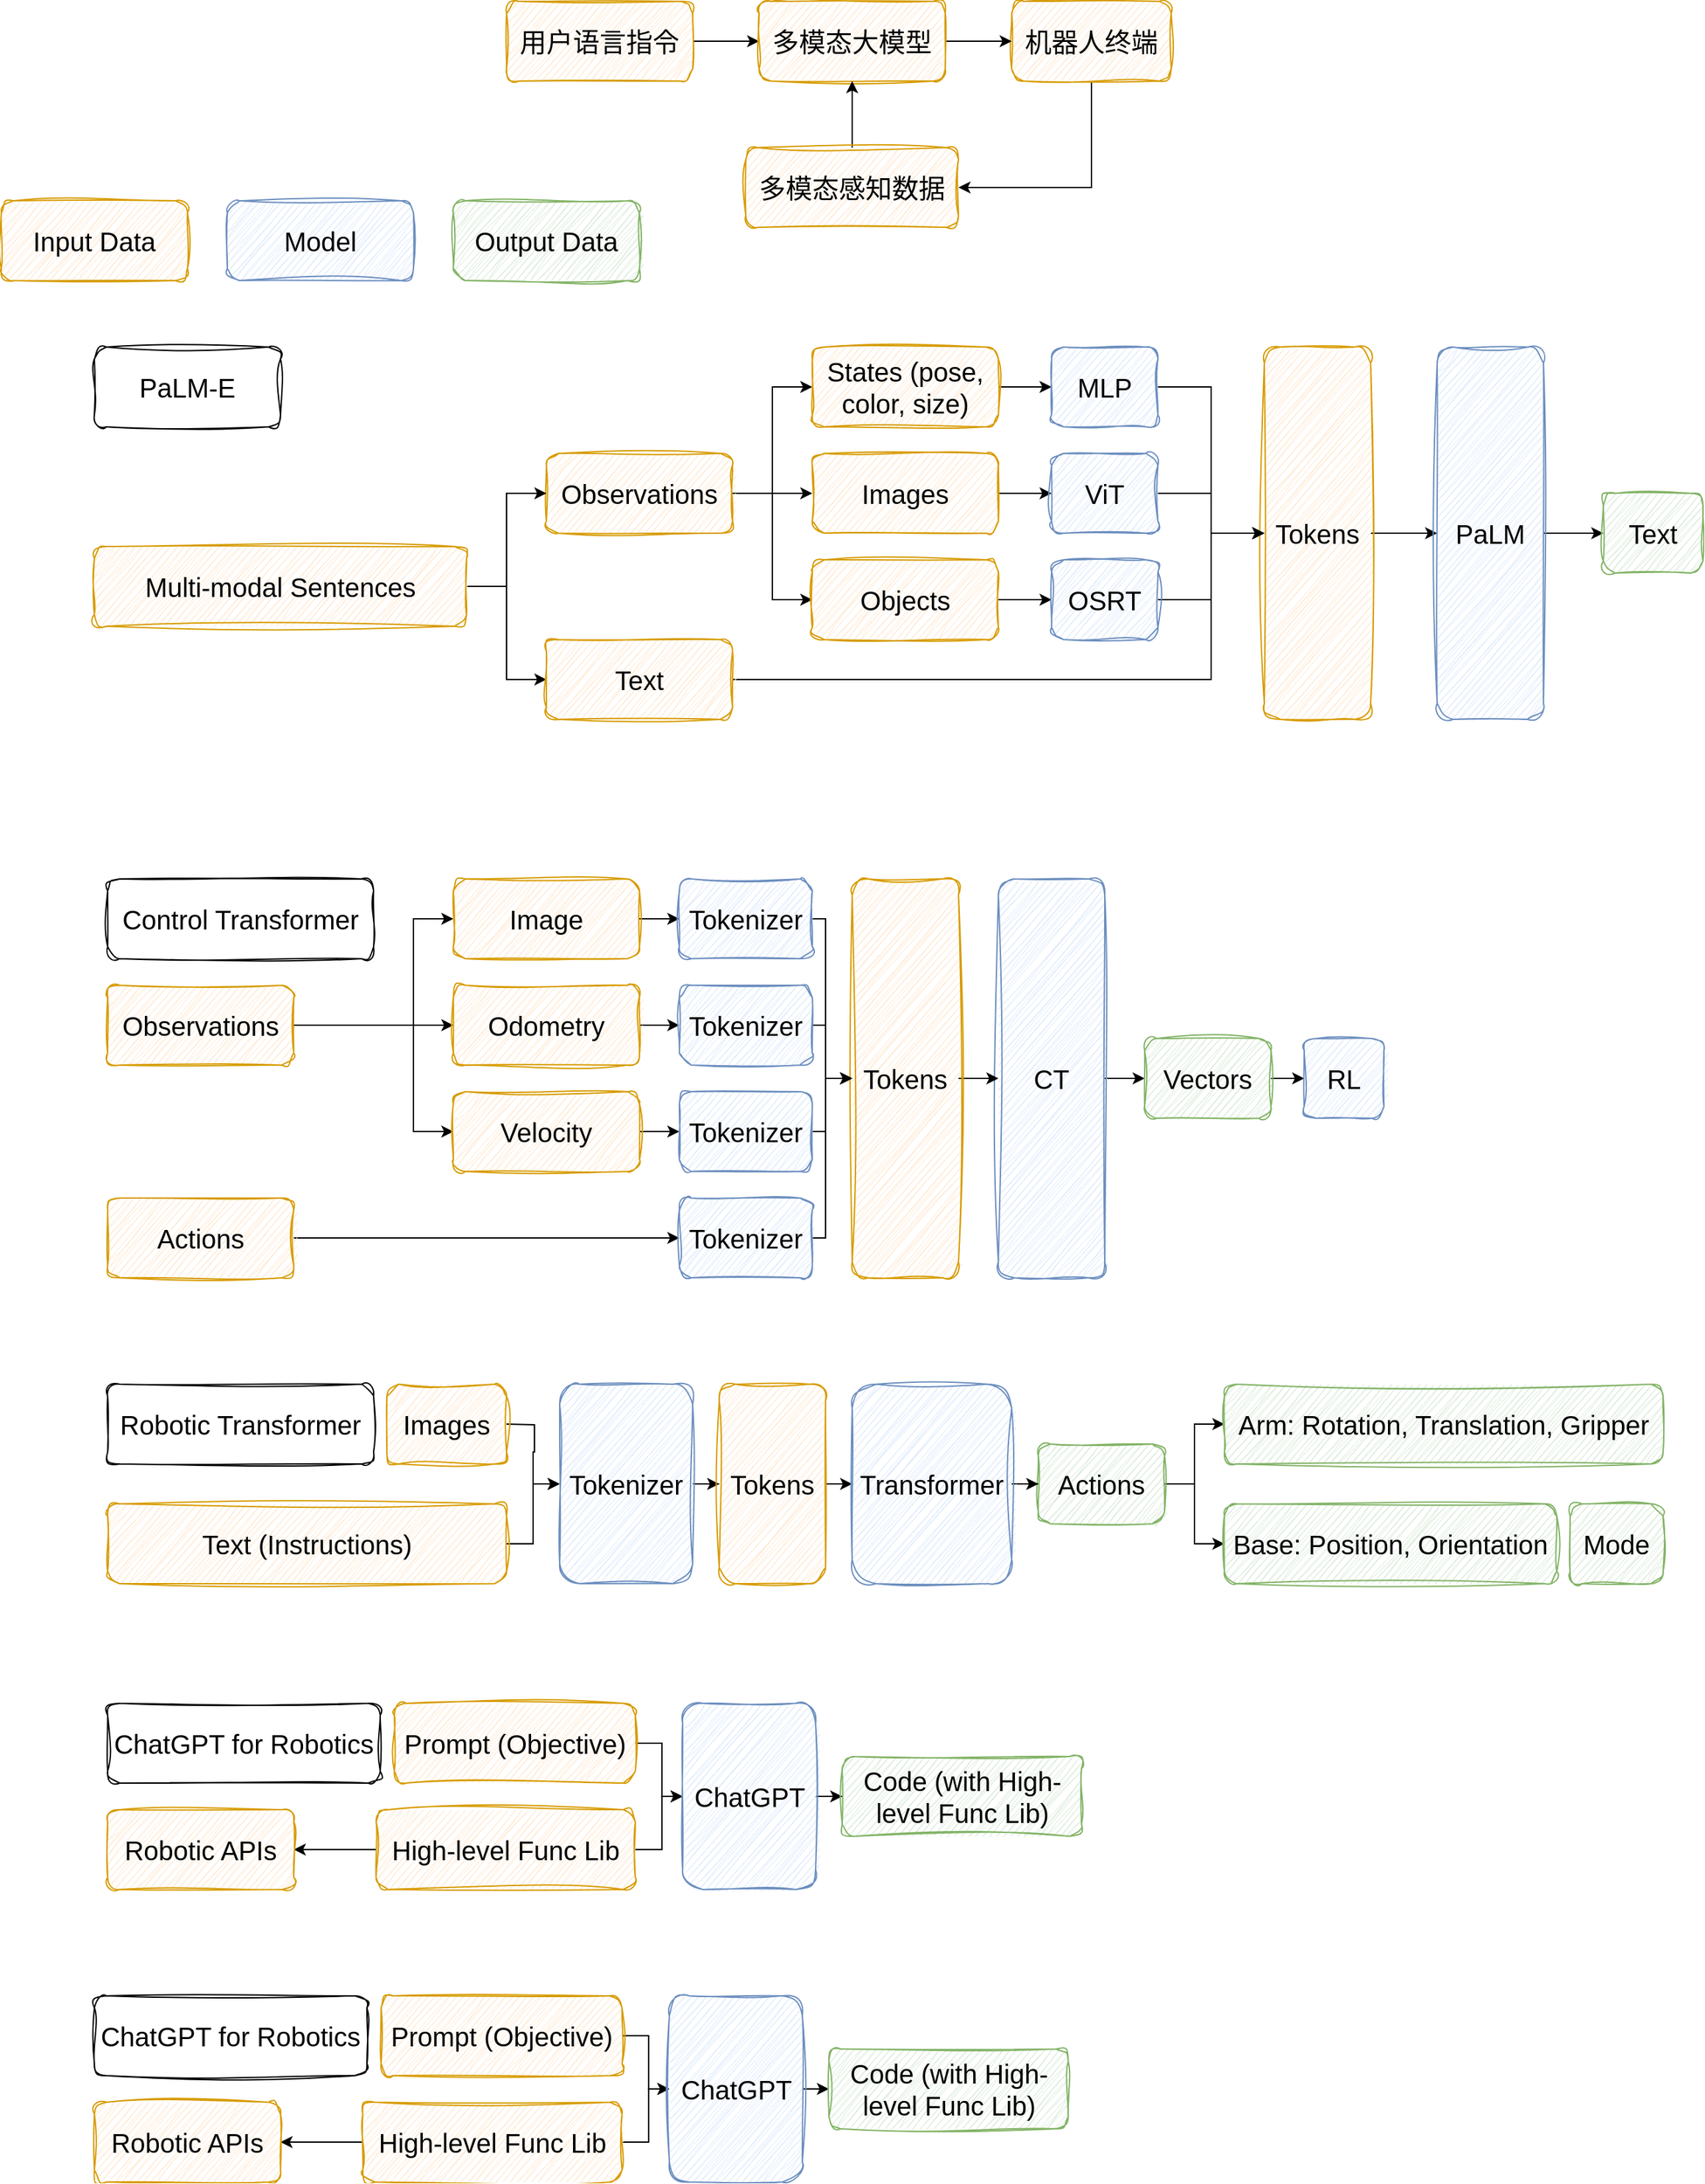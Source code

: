 <mxfile version="21.0.6" type="github">
  <diagram name="Page-1" id="68JO6MREXEzeNU68vQrC">
    <mxGraphModel dx="2412" dy="861" grid="1" gridSize="10" guides="1" tooltips="1" connect="1" arrows="1" fold="1" page="1" pageScale="1" pageWidth="850" pageHeight="1100" math="0" shadow="0">
      <root>
        <mxCell id="0" />
        <mxCell id="1" parent="0" />
        <mxCell id="IC8Se40u6HLO76EEBxMK-10" style="edgeStyle=orthogonalEdgeStyle;rounded=0;orthogonalLoop=1;jettySize=auto;html=1;entryX=1;entryY=0.5;entryDx=0;entryDy=0;" edge="1" parent="1" source="IC8Se40u6HLO76EEBxMK-3" target="IC8Se40u6HLO76EEBxMK-6">
          <mxGeometry relative="1" as="geometry">
            <Array as="points">
              <mxPoint x="620" y="440" />
            </Array>
          </mxGeometry>
        </mxCell>
        <mxCell id="IC8Se40u6HLO76EEBxMK-3" value="&lt;font style=&quot;font-size: 20px;&quot;&gt;机器人终端&lt;/font&gt;" style="rounded=1;whiteSpace=wrap;html=1;fillColor=#ffe6cc;strokeColor=#d79b00;sketch=1;curveFitting=1;jiggle=2;" vertex="1" parent="1">
          <mxGeometry x="560" y="300" width="120" height="60" as="geometry" />
        </mxCell>
        <mxCell id="IC8Se40u6HLO76EEBxMK-9" value="" style="edgeStyle=orthogonalEdgeStyle;rounded=0;orthogonalLoop=1;jettySize=auto;html=1;" edge="1" parent="1" source="IC8Se40u6HLO76EEBxMK-4" target="IC8Se40u6HLO76EEBxMK-5">
          <mxGeometry relative="1" as="geometry" />
        </mxCell>
        <mxCell id="IC8Se40u6HLO76EEBxMK-4" value="&lt;font style=&quot;font-size: 20px;&quot;&gt;用户语言指令&lt;/font&gt;" style="rounded=1;whiteSpace=wrap;html=1;fillColor=#ffe6cc;strokeColor=#d79b00;sketch=1;curveFitting=1;jiggle=2;" vertex="1" parent="1">
          <mxGeometry x="180" y="300" width="140" height="60" as="geometry" />
        </mxCell>
        <mxCell id="IC8Se40u6HLO76EEBxMK-8" value="" style="edgeStyle=orthogonalEdgeStyle;rounded=0;orthogonalLoop=1;jettySize=auto;html=1;" edge="1" parent="1" source="IC8Se40u6HLO76EEBxMK-5" target="IC8Se40u6HLO76EEBxMK-3">
          <mxGeometry relative="1" as="geometry" />
        </mxCell>
        <mxCell id="IC8Se40u6HLO76EEBxMK-5" value="&lt;font style=&quot;font-size: 20px;&quot;&gt;多模态大模型&lt;/font&gt;" style="rounded=1;whiteSpace=wrap;html=1;fillColor=#ffe6cc;strokeColor=#d79b00;sketch=1;curveFitting=1;jiggle=2;" vertex="1" parent="1">
          <mxGeometry x="370" y="300" width="140" height="60" as="geometry" />
        </mxCell>
        <mxCell id="IC8Se40u6HLO76EEBxMK-7" value="" style="edgeStyle=orthogonalEdgeStyle;rounded=0;orthogonalLoop=1;jettySize=auto;html=1;" edge="1" parent="1" source="IC8Se40u6HLO76EEBxMK-6" target="IC8Se40u6HLO76EEBxMK-5">
          <mxGeometry relative="1" as="geometry" />
        </mxCell>
        <mxCell id="IC8Se40u6HLO76EEBxMK-6" value="&lt;font style=&quot;font-size: 20px;&quot;&gt;多模态感知数据&lt;/font&gt;" style="rounded=1;whiteSpace=wrap;html=1;fillColor=#ffe6cc;strokeColor=#d79b00;glass=0;shadow=0;sketch=1;curveFitting=1;jiggle=2;" vertex="1" parent="1">
          <mxGeometry x="360" y="410" width="160" height="60" as="geometry" />
        </mxCell>
        <mxCell id="IC8Se40u6HLO76EEBxMK-21" value="" style="edgeStyle=orthogonalEdgeStyle;rounded=0;orthogonalLoop=1;jettySize=auto;html=1;" edge="1" parent="1" source="IC8Se40u6HLO76EEBxMK-14" target="IC8Se40u6HLO76EEBxMK-19">
          <mxGeometry relative="1" as="geometry" />
        </mxCell>
        <mxCell id="IC8Se40u6HLO76EEBxMK-22" style="edgeStyle=orthogonalEdgeStyle;rounded=0;orthogonalLoop=1;jettySize=auto;html=1;entryX=0;entryY=0.5;entryDx=0;entryDy=0;" edge="1" parent="1" source="IC8Se40u6HLO76EEBxMK-14" target="IC8Se40u6HLO76EEBxMK-20">
          <mxGeometry relative="1" as="geometry" />
        </mxCell>
        <mxCell id="IC8Se40u6HLO76EEBxMK-23" style="edgeStyle=orthogonalEdgeStyle;rounded=0;orthogonalLoop=1;jettySize=auto;html=1;entryX=0;entryY=0.5;entryDx=0;entryDy=0;" edge="1" parent="1" source="IC8Se40u6HLO76EEBxMK-14" target="IC8Se40u6HLO76EEBxMK-16">
          <mxGeometry relative="1" as="geometry" />
        </mxCell>
        <mxCell id="IC8Se40u6HLO76EEBxMK-14" value="&lt;font style=&quot;font-size: 20px;&quot;&gt;Observations&lt;/font&gt;" style="rounded=1;whiteSpace=wrap;html=1;fillColor=#ffe6cc;strokeColor=#d79b00;sketch=1;curveFitting=1;jiggle=2;" vertex="1" parent="1">
          <mxGeometry x="210" y="640" width="140" height="60" as="geometry" />
        </mxCell>
        <mxCell id="IC8Se40u6HLO76EEBxMK-29" value="" style="edgeStyle=orthogonalEdgeStyle;rounded=0;orthogonalLoop=1;jettySize=auto;html=1;" edge="1" parent="1" source="IC8Se40u6HLO76EEBxMK-16" target="IC8Se40u6HLO76EEBxMK-28">
          <mxGeometry relative="1" as="geometry" />
        </mxCell>
        <mxCell id="IC8Se40u6HLO76EEBxMK-16" value="&lt;font style=&quot;font-size: 20px;&quot;&gt;Objects&lt;/font&gt;" style="rounded=1;whiteSpace=wrap;html=1;fillColor=#ffe6cc;strokeColor=#d79b00;sketch=1;curveFitting=1;jiggle=2;" vertex="1" parent="1">
          <mxGeometry x="410" y="720" width="140" height="60" as="geometry" />
        </mxCell>
        <mxCell id="IC8Se40u6HLO76EEBxMK-30" value="" style="edgeStyle=orthogonalEdgeStyle;rounded=0;orthogonalLoop=1;jettySize=auto;html=1;" edge="1" parent="1" source="IC8Se40u6HLO76EEBxMK-19" target="IC8Se40u6HLO76EEBxMK-27">
          <mxGeometry relative="1" as="geometry" />
        </mxCell>
        <mxCell id="IC8Se40u6HLO76EEBxMK-19" value="&lt;font style=&quot;font-size: 20px;&quot;&gt;Images&lt;/font&gt;" style="rounded=1;whiteSpace=wrap;html=1;fillColor=#ffe6cc;strokeColor=#d79b00;sketch=1;curveFitting=1;jiggle=2;" vertex="1" parent="1">
          <mxGeometry x="410" y="640" width="140" height="60" as="geometry" />
        </mxCell>
        <mxCell id="IC8Se40u6HLO76EEBxMK-31" value="" style="edgeStyle=orthogonalEdgeStyle;rounded=0;orthogonalLoop=1;jettySize=auto;html=1;" edge="1" parent="1" source="IC8Se40u6HLO76EEBxMK-20" target="IC8Se40u6HLO76EEBxMK-26">
          <mxGeometry relative="1" as="geometry" />
        </mxCell>
        <mxCell id="IC8Se40u6HLO76EEBxMK-20" value="&lt;font style=&quot;font-size: 20px;&quot;&gt;States (pose, color, size)&lt;/font&gt;" style="rounded=1;whiteSpace=wrap;html=1;fillColor=#ffe6cc;strokeColor=#d79b00;sketch=1;curveFitting=1;jiggle=2;" vertex="1" parent="1">
          <mxGeometry x="410" y="560" width="140" height="60" as="geometry" />
        </mxCell>
        <mxCell id="IC8Se40u6HLO76EEBxMK-36" value="" style="edgeStyle=orthogonalEdgeStyle;rounded=0;orthogonalLoop=1;jettySize=auto;html=1;" edge="1" parent="1" source="IC8Se40u6HLO76EEBxMK-24" target="IC8Se40u6HLO76EEBxMK-35">
          <mxGeometry relative="1" as="geometry" />
        </mxCell>
        <mxCell id="IC8Se40u6HLO76EEBxMK-24" value="&lt;font style=&quot;font-size: 20px;&quot;&gt;Tokens&lt;/font&gt;" style="rounded=1;whiteSpace=wrap;html=1;fillColor=#ffe6cc;strokeColor=#d79b00;sketch=1;curveFitting=1;jiggle=2;" vertex="1" parent="1">
          <mxGeometry x="750" y="560" width="80" height="280" as="geometry" />
        </mxCell>
        <mxCell id="IC8Se40u6HLO76EEBxMK-32" value="" style="edgeStyle=orthogonalEdgeStyle;rounded=0;orthogonalLoop=1;jettySize=auto;html=1;" edge="1" parent="1" source="IC8Se40u6HLO76EEBxMK-26" target="IC8Se40u6HLO76EEBxMK-24">
          <mxGeometry relative="1" as="geometry" />
        </mxCell>
        <mxCell id="IC8Se40u6HLO76EEBxMK-26" value="&lt;font style=&quot;font-size: 20px;&quot;&gt;MLP&lt;/font&gt;" style="rounded=1;whiteSpace=wrap;html=1;fillColor=#dae8fc;strokeColor=#6c8ebf;sketch=1;curveFitting=1;jiggle=2;" vertex="1" parent="1">
          <mxGeometry x="590" y="560" width="80" height="60" as="geometry" />
        </mxCell>
        <mxCell id="IC8Se40u6HLO76EEBxMK-33" value="" style="edgeStyle=orthogonalEdgeStyle;rounded=0;orthogonalLoop=1;jettySize=auto;html=1;" edge="1" parent="1" source="IC8Se40u6HLO76EEBxMK-27" target="IC8Se40u6HLO76EEBxMK-24">
          <mxGeometry relative="1" as="geometry" />
        </mxCell>
        <mxCell id="IC8Se40u6HLO76EEBxMK-27" value="&lt;span style=&quot;font-size: 20px;&quot;&gt;ViT&lt;/span&gt;" style="rounded=1;whiteSpace=wrap;html=1;fillColor=#dae8fc;strokeColor=#6c8ebf;sketch=1;curveFitting=1;jiggle=2;" vertex="1" parent="1">
          <mxGeometry x="590" y="640" width="80" height="60" as="geometry" />
        </mxCell>
        <mxCell id="IC8Se40u6HLO76EEBxMK-34" value="" style="edgeStyle=orthogonalEdgeStyle;rounded=0;orthogonalLoop=1;jettySize=auto;html=1;" edge="1" parent="1" source="IC8Se40u6HLO76EEBxMK-28" target="IC8Se40u6HLO76EEBxMK-24">
          <mxGeometry relative="1" as="geometry" />
        </mxCell>
        <mxCell id="IC8Se40u6HLO76EEBxMK-28" value="&lt;span style=&quot;font-size: 20px;&quot;&gt;OSRT&lt;/span&gt;" style="rounded=1;whiteSpace=wrap;html=1;fillColor=#dae8fc;strokeColor=#6c8ebf;sketch=1;curveFitting=1;jiggle=2;" vertex="1" parent="1">
          <mxGeometry x="590" y="720" width="80" height="60" as="geometry" />
        </mxCell>
        <mxCell id="IC8Se40u6HLO76EEBxMK-38" value="" style="edgeStyle=orthogonalEdgeStyle;rounded=0;orthogonalLoop=1;jettySize=auto;html=1;" edge="1" parent="1" source="IC8Se40u6HLO76EEBxMK-35" target="IC8Se40u6HLO76EEBxMK-37">
          <mxGeometry relative="1" as="geometry" />
        </mxCell>
        <mxCell id="IC8Se40u6HLO76EEBxMK-35" value="&lt;font style=&quot;font-size: 20px;&quot;&gt;PaLM&lt;/font&gt;" style="rounded=1;whiteSpace=wrap;html=1;fillColor=#dae8fc;strokeColor=#6c8ebf;sketch=1;curveFitting=1;jiggle=2;" vertex="1" parent="1">
          <mxGeometry x="880" y="560" width="80" height="280" as="geometry" />
        </mxCell>
        <mxCell id="IC8Se40u6HLO76EEBxMK-37" value="&lt;font style=&quot;font-size: 20px;&quot;&gt;Text&lt;/font&gt;" style="rounded=1;whiteSpace=wrap;html=1;fillColor=#d5e8d4;strokeColor=#82b366;sketch=1;curveFitting=1;jiggle=2;" vertex="1" parent="1">
          <mxGeometry x="1005" y="670" width="75" height="60" as="geometry" />
        </mxCell>
        <mxCell id="IC8Se40u6HLO76EEBxMK-40" value="" style="edgeStyle=orthogonalEdgeStyle;rounded=0;orthogonalLoop=1;jettySize=auto;html=1;" edge="1" parent="1" source="IC8Se40u6HLO76EEBxMK-39" target="IC8Se40u6HLO76EEBxMK-14">
          <mxGeometry relative="1" as="geometry">
            <Array as="points">
              <mxPoint x="180" y="740" />
              <mxPoint x="180" y="670" />
            </Array>
          </mxGeometry>
        </mxCell>
        <mxCell id="IC8Se40u6HLO76EEBxMK-43" style="edgeStyle=orthogonalEdgeStyle;rounded=0;orthogonalLoop=1;jettySize=auto;html=1;entryX=0;entryY=0.5;entryDx=0;entryDy=0;" edge="1" parent="1" source="IC8Se40u6HLO76EEBxMK-39" target="IC8Se40u6HLO76EEBxMK-41">
          <mxGeometry relative="1" as="geometry">
            <Array as="points">
              <mxPoint x="180" y="740" />
              <mxPoint x="180" y="810" />
            </Array>
          </mxGeometry>
        </mxCell>
        <mxCell id="IC8Se40u6HLO76EEBxMK-39" value="&lt;font style=&quot;font-size: 20px;&quot;&gt;Multi-modal Sentences&lt;/font&gt;" style="rounded=1;whiteSpace=wrap;html=1;fillColor=#ffe6cc;strokeColor=#d79b00;sketch=1;curveFitting=1;jiggle=2;" vertex="1" parent="1">
          <mxGeometry x="-130" y="710" width="280" height="60" as="geometry" />
        </mxCell>
        <mxCell id="IC8Se40u6HLO76EEBxMK-45" style="edgeStyle=orthogonalEdgeStyle;rounded=0;orthogonalLoop=1;jettySize=auto;html=1;entryX=0;entryY=0.5;entryDx=0;entryDy=0;" edge="1" parent="1" source="IC8Se40u6HLO76EEBxMK-41" target="IC8Se40u6HLO76EEBxMK-24">
          <mxGeometry relative="1" as="geometry">
            <Array as="points">
              <mxPoint x="710" y="810" />
              <mxPoint x="710" y="700" />
            </Array>
          </mxGeometry>
        </mxCell>
        <mxCell id="IC8Se40u6HLO76EEBxMK-41" value="&lt;font style=&quot;font-size: 20px;&quot;&gt;Text&lt;/font&gt;" style="rounded=1;whiteSpace=wrap;html=1;fillColor=#ffe6cc;strokeColor=#d79b00;sketch=1;curveFitting=1;jiggle=2;" vertex="1" parent="1">
          <mxGeometry x="210" y="780" width="140" height="60" as="geometry" />
        </mxCell>
        <mxCell id="IC8Se40u6HLO76EEBxMK-48" value="&lt;font style=&quot;font-size: 20px;&quot;&gt;Input Data&lt;/font&gt;" style="rounded=1;whiteSpace=wrap;html=1;fillColor=#ffe6cc;strokeColor=#d79b00;sketch=1;curveFitting=1;jiggle=2;" vertex="1" parent="1">
          <mxGeometry x="-200" y="450" width="140" height="60" as="geometry" />
        </mxCell>
        <mxCell id="IC8Se40u6HLO76EEBxMK-49" value="&lt;font style=&quot;font-size: 20px;&quot;&gt;Model&lt;/font&gt;" style="rounded=1;whiteSpace=wrap;html=1;fillColor=#dae8fc;strokeColor=#6c8ebf;sketch=1;curveFitting=1;jiggle=2;" vertex="1" parent="1">
          <mxGeometry x="-30" y="450" width="140" height="60" as="geometry" />
        </mxCell>
        <mxCell id="IC8Se40u6HLO76EEBxMK-50" value="&lt;font style=&quot;font-size: 20px;&quot;&gt;Output Data&lt;/font&gt;" style="rounded=1;whiteSpace=wrap;html=1;fillColor=#d5e8d4;strokeColor=#82b366;sketch=1;curveFitting=1;jiggle=2;" vertex="1" parent="1">
          <mxGeometry x="140" y="450" width="140" height="60" as="geometry" />
        </mxCell>
        <mxCell id="IC8Se40u6HLO76EEBxMK-51" value="&lt;font style=&quot;font-size: 20px;&quot;&gt;PaLM-E&lt;/font&gt;" style="rounded=1;whiteSpace=wrap;html=1;sketch=1;curveFitting=1;jiggle=2;" vertex="1" parent="1">
          <mxGeometry x="-130" y="560" width="140" height="60" as="geometry" />
        </mxCell>
        <mxCell id="IC8Se40u6HLO76EEBxMK-52" value="" style="edgeStyle=orthogonalEdgeStyle;rounded=0;orthogonalLoop=1;jettySize=auto;html=1;" edge="1" parent="1" source="IC8Se40u6HLO76EEBxMK-55" target="IC8Se40u6HLO76EEBxMK-59">
          <mxGeometry relative="1" as="geometry" />
        </mxCell>
        <mxCell id="IC8Se40u6HLO76EEBxMK-53" style="edgeStyle=orthogonalEdgeStyle;rounded=0;orthogonalLoop=1;jettySize=auto;html=1;entryX=0;entryY=0.5;entryDx=0;entryDy=0;" edge="1" parent="1" source="IC8Se40u6HLO76EEBxMK-55" target="IC8Se40u6HLO76EEBxMK-61">
          <mxGeometry relative="1" as="geometry">
            <Array as="points">
              <mxPoint x="110" y="1070" />
              <mxPoint x="110" y="990" />
            </Array>
          </mxGeometry>
        </mxCell>
        <mxCell id="IC8Se40u6HLO76EEBxMK-54" style="edgeStyle=orthogonalEdgeStyle;rounded=0;orthogonalLoop=1;jettySize=auto;html=1;entryX=0;entryY=0.5;entryDx=0;entryDy=0;" edge="1" parent="1" source="IC8Se40u6HLO76EEBxMK-55">
          <mxGeometry relative="1" as="geometry">
            <mxPoint x="140" y="1150" as="targetPoint" />
            <Array as="points">
              <mxPoint x="110" y="1070" />
              <mxPoint x="110" y="1150" />
            </Array>
          </mxGeometry>
        </mxCell>
        <mxCell id="IC8Se40u6HLO76EEBxMK-55" value="&lt;font style=&quot;font-size: 20px;&quot;&gt;Observations&lt;/font&gt;" style="rounded=1;whiteSpace=wrap;html=1;fillColor=#ffe6cc;strokeColor=#d79b00;sketch=1;curveFitting=1;jiggle=2;" vertex="1" parent="1">
          <mxGeometry x="-120" y="1040" width="140" height="60" as="geometry" />
        </mxCell>
        <mxCell id="IC8Se40u6HLO76EEBxMK-92" value="" style="edgeStyle=orthogonalEdgeStyle;rounded=0;orthogonalLoop=1;jettySize=auto;html=1;" edge="1" parent="1" source="IC8Se40u6HLO76EEBxMK-59" target="IC8Se40u6HLO76EEBxMK-91">
          <mxGeometry relative="1" as="geometry" />
        </mxCell>
        <mxCell id="IC8Se40u6HLO76EEBxMK-59" value="&lt;font style=&quot;font-size: 20px;&quot;&gt;Odometry&lt;/font&gt;" style="rounded=1;whiteSpace=wrap;html=1;fillColor=#ffe6cc;strokeColor=#d79b00;sketch=1;curveFitting=1;jiggle=2;" vertex="1" parent="1">
          <mxGeometry x="140" y="1040" width="140" height="60" as="geometry" />
        </mxCell>
        <mxCell id="IC8Se40u6HLO76EEBxMK-90" value="" style="edgeStyle=orthogonalEdgeStyle;rounded=0;orthogonalLoop=1;jettySize=auto;html=1;" edge="1" parent="1" source="IC8Se40u6HLO76EEBxMK-61" target="IC8Se40u6HLO76EEBxMK-89">
          <mxGeometry relative="1" as="geometry" />
        </mxCell>
        <mxCell id="IC8Se40u6HLO76EEBxMK-61" value="&lt;font style=&quot;font-size: 20px;&quot;&gt;Image&lt;/font&gt;" style="rounded=1;whiteSpace=wrap;html=1;fillColor=#ffe6cc;strokeColor=#d79b00;sketch=1;curveFitting=1;jiggle=2;" vertex="1" parent="1">
          <mxGeometry x="140" y="960" width="140" height="60" as="geometry" />
        </mxCell>
        <mxCell id="IC8Se40u6HLO76EEBxMK-96" style="edgeStyle=orthogonalEdgeStyle;rounded=0;orthogonalLoop=1;jettySize=auto;html=1;entryX=0;entryY=0.5;entryDx=0;entryDy=0;" edge="1" parent="1" source="IC8Se40u6HLO76EEBxMK-77" target="IC8Se40u6HLO76EEBxMK-95">
          <mxGeometry relative="1" as="geometry" />
        </mxCell>
        <mxCell id="IC8Se40u6HLO76EEBxMK-77" value="&lt;font style=&quot;font-size: 20px;&quot;&gt;Actions&lt;/font&gt;" style="rounded=1;whiteSpace=wrap;html=1;fillColor=#ffe6cc;strokeColor=#d79b00;sketch=1;curveFitting=1;jiggle=2;" vertex="1" parent="1">
          <mxGeometry x="-120" y="1200" width="140" height="60" as="geometry" />
        </mxCell>
        <mxCell id="IC8Se40u6HLO76EEBxMK-78" value="&lt;font style=&quot;font-size: 20px;&quot;&gt;Control Transformer&lt;/font&gt;" style="rounded=1;whiteSpace=wrap;html=1;sketch=1;curveFitting=1;jiggle=2;" vertex="1" parent="1">
          <mxGeometry x="-120" y="960" width="200" height="60" as="geometry" />
        </mxCell>
        <mxCell id="IC8Se40u6HLO76EEBxMK-94" value="" style="edgeStyle=orthogonalEdgeStyle;rounded=0;orthogonalLoop=1;jettySize=auto;html=1;" edge="1" parent="1" source="IC8Se40u6HLO76EEBxMK-79" target="IC8Se40u6HLO76EEBxMK-93">
          <mxGeometry relative="1" as="geometry" />
        </mxCell>
        <mxCell id="IC8Se40u6HLO76EEBxMK-79" value="&lt;font style=&quot;font-size: 20px;&quot;&gt;Velocity&lt;/font&gt;" style="rounded=1;whiteSpace=wrap;html=1;fillColor=#ffe6cc;strokeColor=#d79b00;sketch=1;curveFitting=1;jiggle=2;" vertex="1" parent="1">
          <mxGeometry x="140" y="1120" width="140" height="60" as="geometry" />
        </mxCell>
        <mxCell id="IC8Se40u6HLO76EEBxMK-85" value="" style="edgeStyle=orthogonalEdgeStyle;rounded=0;orthogonalLoop=1;jettySize=auto;html=1;" edge="1" parent="1" source="IC8Se40u6HLO76EEBxMK-86" target="IC8Se40u6HLO76EEBxMK-87">
          <mxGeometry relative="1" as="geometry" />
        </mxCell>
        <mxCell id="IC8Se40u6HLO76EEBxMK-86" value="&lt;font style=&quot;font-size: 20px;&quot;&gt;CT&lt;/font&gt;" style="rounded=1;whiteSpace=wrap;html=1;fillColor=#dae8fc;strokeColor=#6c8ebf;sketch=1;curveFitting=1;jiggle=2;" vertex="1" parent="1">
          <mxGeometry x="550" y="960" width="80" height="300" as="geometry" />
        </mxCell>
        <mxCell id="IC8Se40u6HLO76EEBxMK-104" value="" style="edgeStyle=orthogonalEdgeStyle;rounded=0;orthogonalLoop=1;jettySize=auto;html=1;" edge="1" parent="1" source="IC8Se40u6HLO76EEBxMK-87" target="IC8Se40u6HLO76EEBxMK-103">
          <mxGeometry relative="1" as="geometry" />
        </mxCell>
        <mxCell id="IC8Se40u6HLO76EEBxMK-87" value="&lt;span style=&quot;font-size: 20px;&quot;&gt;Vectors&lt;/span&gt;" style="rounded=1;whiteSpace=wrap;html=1;fillColor=#d5e8d4;strokeColor=#82b366;sketch=1;curveFitting=1;jiggle=2;" vertex="1" parent="1">
          <mxGeometry x="660" y="1080" width="95" height="60" as="geometry" />
        </mxCell>
        <mxCell id="IC8Se40u6HLO76EEBxMK-98" value="" style="edgeStyle=orthogonalEdgeStyle;rounded=0;orthogonalLoop=1;jettySize=auto;html=1;" edge="1" parent="1" source="IC8Se40u6HLO76EEBxMK-88" target="IC8Se40u6HLO76EEBxMK-86">
          <mxGeometry relative="1" as="geometry" />
        </mxCell>
        <mxCell id="IC8Se40u6HLO76EEBxMK-88" value="&lt;font style=&quot;font-size: 20px;&quot;&gt;Tokens&lt;/font&gt;" style="rounded=1;whiteSpace=wrap;html=1;fillColor=#ffe6cc;strokeColor=#d79b00;sketch=1;curveFitting=1;jiggle=2;" vertex="1" parent="1">
          <mxGeometry x="440" y="960" width="80" height="300" as="geometry" />
        </mxCell>
        <mxCell id="IC8Se40u6HLO76EEBxMK-99" value="" style="edgeStyle=orthogonalEdgeStyle;rounded=0;orthogonalLoop=1;jettySize=auto;html=1;" edge="1" parent="1" source="IC8Se40u6HLO76EEBxMK-89" target="IC8Se40u6HLO76EEBxMK-88">
          <mxGeometry relative="1" as="geometry">
            <Array as="points">
              <mxPoint x="420" y="990" />
              <mxPoint x="420" y="1110" />
            </Array>
          </mxGeometry>
        </mxCell>
        <mxCell id="IC8Se40u6HLO76EEBxMK-89" value="&lt;font style=&quot;font-size: 20px;&quot;&gt;Tokenizer&lt;/font&gt;" style="rounded=1;whiteSpace=wrap;html=1;fillColor=#dae8fc;strokeColor=#6c8ebf;sketch=1;curveFitting=1;jiggle=2;" vertex="1" parent="1">
          <mxGeometry x="310" y="960" width="100" height="60" as="geometry" />
        </mxCell>
        <mxCell id="IC8Se40u6HLO76EEBxMK-100" value="" style="edgeStyle=orthogonalEdgeStyle;rounded=0;orthogonalLoop=1;jettySize=auto;html=1;" edge="1" parent="1" source="IC8Se40u6HLO76EEBxMK-91" target="IC8Se40u6HLO76EEBxMK-88">
          <mxGeometry relative="1" as="geometry">
            <Array as="points">
              <mxPoint x="420" y="1070" />
              <mxPoint x="420" y="1110" />
            </Array>
          </mxGeometry>
        </mxCell>
        <mxCell id="IC8Se40u6HLO76EEBxMK-91" value="&lt;font style=&quot;font-size: 20px;&quot;&gt;Tokenizer&lt;/font&gt;" style="rounded=1;whiteSpace=wrap;html=1;fillColor=#dae8fc;strokeColor=#6c8ebf;sketch=1;curveFitting=1;jiggle=2;" vertex="1" parent="1">
          <mxGeometry x="310" y="1040" width="100" height="60" as="geometry" />
        </mxCell>
        <mxCell id="IC8Se40u6HLO76EEBxMK-101" value="" style="edgeStyle=orthogonalEdgeStyle;rounded=0;orthogonalLoop=1;jettySize=auto;html=1;" edge="1" parent="1" source="IC8Se40u6HLO76EEBxMK-93" target="IC8Se40u6HLO76EEBxMK-88">
          <mxGeometry relative="1" as="geometry">
            <Array as="points">
              <mxPoint x="420" y="1150" />
              <mxPoint x="420" y="1110" />
            </Array>
          </mxGeometry>
        </mxCell>
        <mxCell id="IC8Se40u6HLO76EEBxMK-93" value="&lt;font style=&quot;font-size: 20px;&quot;&gt;Tokenizer&lt;/font&gt;" style="rounded=1;whiteSpace=wrap;html=1;fillColor=#dae8fc;strokeColor=#6c8ebf;sketch=1;curveFitting=1;jiggle=2;" vertex="1" parent="1">
          <mxGeometry x="310" y="1120" width="100" height="60" as="geometry" />
        </mxCell>
        <mxCell id="IC8Se40u6HLO76EEBxMK-102" value="" style="edgeStyle=orthogonalEdgeStyle;rounded=0;orthogonalLoop=1;jettySize=auto;html=1;" edge="1" parent="1" source="IC8Se40u6HLO76EEBxMK-95" target="IC8Se40u6HLO76EEBxMK-88">
          <mxGeometry relative="1" as="geometry">
            <Array as="points">
              <mxPoint x="420" y="1230" />
              <mxPoint x="420" y="1110" />
            </Array>
          </mxGeometry>
        </mxCell>
        <mxCell id="IC8Se40u6HLO76EEBxMK-95" value="&lt;font style=&quot;font-size: 20px;&quot;&gt;Tokenizer&lt;/font&gt;" style="rounded=1;whiteSpace=wrap;html=1;fillColor=#dae8fc;strokeColor=#6c8ebf;sketch=1;curveFitting=1;jiggle=2;" vertex="1" parent="1">
          <mxGeometry x="310" y="1200" width="100" height="60" as="geometry" />
        </mxCell>
        <mxCell id="IC8Se40u6HLO76EEBxMK-103" value="&lt;font style=&quot;font-size: 20px;&quot;&gt;RL&lt;/font&gt;" style="rounded=1;whiteSpace=wrap;html=1;fillColor=#dae8fc;strokeColor=#6c8ebf;sketch=1;curveFitting=1;jiggle=2;" vertex="1" parent="1">
          <mxGeometry x="780" y="1080" width="60" height="60" as="geometry" />
        </mxCell>
        <mxCell id="IC8Se40u6HLO76EEBxMK-133" value="" style="edgeStyle=orthogonalEdgeStyle;rounded=0;orthogonalLoop=1;jettySize=auto;html=1;" edge="1" parent="1" target="IC8Se40u6HLO76EEBxMK-131">
          <mxGeometry relative="1" as="geometry">
            <mxPoint x="180" y="1370" as="sourcePoint" />
          </mxGeometry>
        </mxCell>
        <mxCell id="IC8Se40u6HLO76EEBxMK-134" value="" style="edgeStyle=orthogonalEdgeStyle;rounded=0;orthogonalLoop=1;jettySize=auto;html=1;" edge="1" parent="1" source="IC8Se40u6HLO76EEBxMK-114" target="IC8Se40u6HLO76EEBxMK-131">
          <mxGeometry relative="1" as="geometry" />
        </mxCell>
        <mxCell id="IC8Se40u6HLO76EEBxMK-114" value="&lt;font style=&quot;font-size: 20px;&quot;&gt;Text (Instructions)&lt;/font&gt;" style="rounded=1;whiteSpace=wrap;html=1;fillColor=#ffe6cc;strokeColor=#d79b00;sketch=1;curveFitting=1;jiggle=2;" vertex="1" parent="1">
          <mxGeometry x="-120" y="1430" width="300" height="60" as="geometry" />
        </mxCell>
        <mxCell id="IC8Se40u6HLO76EEBxMK-115" value="&lt;font style=&quot;font-size: 20px;&quot;&gt;Robotic Transformer&lt;/font&gt;" style="rounded=1;whiteSpace=wrap;html=1;sketch=1;curveFitting=1;jiggle=2;" vertex="1" parent="1">
          <mxGeometry x="-120" y="1340" width="200" height="60" as="geometry" />
        </mxCell>
        <mxCell id="IC8Se40u6HLO76EEBxMK-146" value="" style="edgeStyle=orthogonalEdgeStyle;rounded=0;orthogonalLoop=1;jettySize=auto;html=1;" edge="1" parent="1" source="IC8Se40u6HLO76EEBxMK-121" target="IC8Se40u6HLO76EEBxMK-145">
          <mxGeometry relative="1" as="geometry" />
        </mxCell>
        <mxCell id="IC8Se40u6HLO76EEBxMK-148" style="edgeStyle=orthogonalEdgeStyle;rounded=0;orthogonalLoop=1;jettySize=auto;html=1;entryX=0;entryY=0.5;entryDx=0;entryDy=0;" edge="1" parent="1" source="IC8Se40u6HLO76EEBxMK-121" target="IC8Se40u6HLO76EEBxMK-141">
          <mxGeometry relative="1" as="geometry" />
        </mxCell>
        <mxCell id="IC8Se40u6HLO76EEBxMK-121" value="&lt;span style=&quot;font-size: 20px;&quot;&gt;Actions&lt;/span&gt;" style="rounded=1;whiteSpace=wrap;html=1;fillColor=#d5e8d4;strokeColor=#82b366;sketch=1;curveFitting=1;jiggle=2;" vertex="1" parent="1">
          <mxGeometry x="580" y="1385" width="95" height="60" as="geometry" />
        </mxCell>
        <mxCell id="IC8Se40u6HLO76EEBxMK-137" value="" style="edgeStyle=orthogonalEdgeStyle;rounded=0;orthogonalLoop=1;jettySize=auto;html=1;" edge="1" parent="1" source="IC8Se40u6HLO76EEBxMK-131" target="IC8Se40u6HLO76EEBxMK-136">
          <mxGeometry relative="1" as="geometry" />
        </mxCell>
        <mxCell id="IC8Se40u6HLO76EEBxMK-131" value="&lt;font style=&quot;font-size: 20px;&quot;&gt;Tokenizer&lt;/font&gt;" style="rounded=1;whiteSpace=wrap;html=1;fillColor=#dae8fc;strokeColor=#6c8ebf;sketch=1;curveFitting=1;jiggle=2;" vertex="1" parent="1">
          <mxGeometry x="220" y="1340" width="100" height="150" as="geometry" />
        </mxCell>
        <mxCell id="IC8Se40u6HLO76EEBxMK-139" value="" style="edgeStyle=orthogonalEdgeStyle;rounded=0;orthogonalLoop=1;jettySize=auto;html=1;" edge="1" parent="1" source="IC8Se40u6HLO76EEBxMK-136" target="IC8Se40u6HLO76EEBxMK-138">
          <mxGeometry relative="1" as="geometry" />
        </mxCell>
        <mxCell id="IC8Se40u6HLO76EEBxMK-136" value="&lt;font style=&quot;font-size: 20px;&quot;&gt;Tokens&lt;/font&gt;" style="rounded=1;whiteSpace=wrap;html=1;fillColor=#ffe6cc;strokeColor=#d79b00;sketch=1;curveFitting=1;jiggle=2;" vertex="1" parent="1">
          <mxGeometry x="340" y="1340" width="80" height="150" as="geometry" />
        </mxCell>
        <mxCell id="IC8Se40u6HLO76EEBxMK-140" value="" style="edgeStyle=orthogonalEdgeStyle;rounded=0;orthogonalLoop=1;jettySize=auto;html=1;" edge="1" parent="1" source="IC8Se40u6HLO76EEBxMK-138" target="IC8Se40u6HLO76EEBxMK-121">
          <mxGeometry relative="1" as="geometry" />
        </mxCell>
        <mxCell id="IC8Se40u6HLO76EEBxMK-138" value="&lt;font style=&quot;font-size: 20px;&quot;&gt;Transformer&lt;/font&gt;" style="rounded=1;whiteSpace=wrap;html=1;fillColor=#dae8fc;strokeColor=#6c8ebf;sketch=1;curveFitting=1;jiggle=2;" vertex="1" parent="1">
          <mxGeometry x="440" y="1340" width="120" height="150" as="geometry" />
        </mxCell>
        <mxCell id="IC8Se40u6HLO76EEBxMK-141" value="&lt;span style=&quot;font-size: 20px;&quot;&gt;Arm: Rotation, Translation, Gripper&lt;/span&gt;" style="rounded=1;whiteSpace=wrap;html=1;fillColor=#d5e8d4;strokeColor=#82b366;sketch=1;curveFitting=1;jiggle=2;" vertex="1" parent="1">
          <mxGeometry x="720" y="1340" width="330" height="60" as="geometry" />
        </mxCell>
        <mxCell id="IC8Se40u6HLO76EEBxMK-145" value="&lt;span style=&quot;font-size: 20px;&quot;&gt;Base: Position, Orientation&lt;/span&gt;" style="rounded=1;whiteSpace=wrap;html=1;fillColor=#d5e8d4;strokeColor=#82b366;sketch=1;curveFitting=1;jiggle=2;" vertex="1" parent="1">
          <mxGeometry x="720" y="1430" width="250" height="60" as="geometry" />
        </mxCell>
        <mxCell id="IC8Se40u6HLO76EEBxMK-149" value="&lt;span style=&quot;font-size: 20px;&quot;&gt;Mode&lt;/span&gt;" style="rounded=1;whiteSpace=wrap;html=1;fillColor=#d5e8d4;strokeColor=#82b366;sketch=1;curveFitting=1;jiggle=2;" vertex="1" parent="1">
          <mxGeometry x="980" y="1430" width="70" height="60" as="geometry" />
        </mxCell>
        <mxCell id="IC8Se40u6HLO76EEBxMK-150" value="&lt;span style=&quot;font-size: 20px;&quot;&gt;Images&lt;/span&gt;" style="rounded=1;whiteSpace=wrap;html=1;fillColor=#ffe6cc;strokeColor=#d79b00;sketch=1;curveFitting=1;jiggle=2;" vertex="1" parent="1">
          <mxGeometry x="90" y="1340" width="90" height="60" as="geometry" />
        </mxCell>
        <mxCell id="IC8Se40u6HLO76EEBxMK-164" value="" style="edgeStyle=orthogonalEdgeStyle;rounded=0;orthogonalLoop=1;jettySize=auto;html=1;" edge="1" parent="1" source="IC8Se40u6HLO76EEBxMK-153" target="IC8Se40u6HLO76EEBxMK-163">
          <mxGeometry relative="1" as="geometry" />
        </mxCell>
        <mxCell id="IC8Se40u6HLO76EEBxMK-172" value="" style="edgeStyle=orthogonalEdgeStyle;rounded=0;orthogonalLoop=1;jettySize=auto;html=1;" edge="1" parent="1" source="IC8Se40u6HLO76EEBxMK-153" target="IC8Se40u6HLO76EEBxMK-166">
          <mxGeometry relative="1" as="geometry" />
        </mxCell>
        <mxCell id="IC8Se40u6HLO76EEBxMK-153" value="&lt;font style=&quot;font-size: 20px;&quot;&gt;High-level Func Lib&lt;/font&gt;" style="rounded=1;whiteSpace=wrap;html=1;fillColor=#ffe6cc;strokeColor=#d79b00;sketch=1;curveFitting=1;jiggle=2;" vertex="1" parent="1">
          <mxGeometry x="81.88" y="1660" width="195" height="60" as="geometry" />
        </mxCell>
        <mxCell id="IC8Se40u6HLO76EEBxMK-154" value="&lt;font style=&quot;font-size: 20px;&quot;&gt;ChatGPT for Robotics&lt;/font&gt;" style="rounded=1;whiteSpace=wrap;html=1;sketch=1;curveFitting=1;jiggle=2;" vertex="1" parent="1">
          <mxGeometry x="-120" y="1580" width="205" height="60" as="geometry" />
        </mxCell>
        <mxCell id="IC8Se40u6HLO76EEBxMK-163" value="&lt;font style=&quot;font-size: 20px;&quot;&gt;Robotic APIs&lt;/font&gt;" style="rounded=1;whiteSpace=wrap;html=1;fillColor=#ffe6cc;strokeColor=#d79b00;sketch=1;curveFitting=1;jiggle=2;" vertex="1" parent="1">
          <mxGeometry x="-120" y="1660" width="140" height="60" as="geometry" />
        </mxCell>
        <mxCell id="IC8Se40u6HLO76EEBxMK-171" value="" style="edgeStyle=orthogonalEdgeStyle;rounded=0;orthogonalLoop=1;jettySize=auto;html=1;" edge="1" parent="1" source="IC8Se40u6HLO76EEBxMK-165" target="IC8Se40u6HLO76EEBxMK-166">
          <mxGeometry relative="1" as="geometry" />
        </mxCell>
        <mxCell id="IC8Se40u6HLO76EEBxMK-165" value="&lt;span style=&quot;font-size: 20px;&quot;&gt;Prompt (Objective)&lt;/span&gt;" style="rounded=1;whiteSpace=wrap;html=1;fillColor=#ffe6cc;strokeColor=#d79b00;sketch=1;curveFitting=1;jiggle=2;" vertex="1" parent="1">
          <mxGeometry x="95.63" y="1580" width="181.25" height="60" as="geometry" />
        </mxCell>
        <mxCell id="IC8Se40u6HLO76EEBxMK-170" value="" style="edgeStyle=orthogonalEdgeStyle;rounded=0;orthogonalLoop=1;jettySize=auto;html=1;" edge="1" parent="1" source="IC8Se40u6HLO76EEBxMK-166" target="IC8Se40u6HLO76EEBxMK-169">
          <mxGeometry relative="1" as="geometry" />
        </mxCell>
        <mxCell id="IC8Se40u6HLO76EEBxMK-166" value="&lt;font style=&quot;font-size: 20px;&quot;&gt;ChatGPT&lt;/font&gt;" style="rounded=1;whiteSpace=wrap;html=1;fillColor=#dae8fc;strokeColor=#6c8ebf;sketch=1;curveFitting=1;jiggle=2;" vertex="1" parent="1">
          <mxGeometry x="312.5" y="1580" width="100" height="140" as="geometry" />
        </mxCell>
        <mxCell id="IC8Se40u6HLO76EEBxMK-169" value="&lt;span style=&quot;font-size: 20px;&quot;&gt;Code (with High-level Func Lib)&lt;/span&gt;" style="rounded=1;whiteSpace=wrap;html=1;fillColor=#d5e8d4;strokeColor=#82b366;sketch=1;curveFitting=1;jiggle=2;" vertex="1" parent="1">
          <mxGeometry x="432.5" y="1620" width="180" height="60" as="geometry" />
        </mxCell>
        <mxCell id="IC8Se40u6HLO76EEBxMK-173" value="" style="edgeStyle=orthogonalEdgeStyle;rounded=0;orthogonalLoop=1;jettySize=auto;html=1;" edge="1" parent="1" source="IC8Se40u6HLO76EEBxMK-175" target="IC8Se40u6HLO76EEBxMK-177">
          <mxGeometry relative="1" as="geometry" />
        </mxCell>
        <mxCell id="IC8Se40u6HLO76EEBxMK-174" value="" style="edgeStyle=orthogonalEdgeStyle;rounded=0;orthogonalLoop=1;jettySize=auto;html=1;" edge="1" parent="1" source="IC8Se40u6HLO76EEBxMK-175" target="IC8Se40u6HLO76EEBxMK-181">
          <mxGeometry relative="1" as="geometry" />
        </mxCell>
        <mxCell id="IC8Se40u6HLO76EEBxMK-175" value="&lt;font style=&quot;font-size: 20px;&quot;&gt;High-level Func Lib&lt;/font&gt;" style="rounded=1;whiteSpace=wrap;html=1;fillColor=#ffe6cc;strokeColor=#d79b00;sketch=1;curveFitting=1;jiggle=2;" vertex="1" parent="1">
          <mxGeometry x="71.88" y="1880" width="195" height="60" as="geometry" />
        </mxCell>
        <mxCell id="IC8Se40u6HLO76EEBxMK-176" value="&lt;font style=&quot;font-size: 20px;&quot;&gt;ChatGPT for Robotics&lt;/font&gt;" style="rounded=1;whiteSpace=wrap;html=1;sketch=1;curveFitting=1;jiggle=2;" vertex="1" parent="1">
          <mxGeometry x="-130" y="1800" width="205" height="60" as="geometry" />
        </mxCell>
        <mxCell id="IC8Se40u6HLO76EEBxMK-177" value="&lt;font style=&quot;font-size: 20px;&quot;&gt;Robotic APIs&lt;/font&gt;" style="rounded=1;whiteSpace=wrap;html=1;fillColor=#ffe6cc;strokeColor=#d79b00;sketch=1;curveFitting=1;jiggle=2;" vertex="1" parent="1">
          <mxGeometry x="-130" y="1880" width="140" height="60" as="geometry" />
        </mxCell>
        <mxCell id="IC8Se40u6HLO76EEBxMK-178" value="" style="edgeStyle=orthogonalEdgeStyle;rounded=0;orthogonalLoop=1;jettySize=auto;html=1;" edge="1" parent="1" source="IC8Se40u6HLO76EEBxMK-179" target="IC8Se40u6HLO76EEBxMK-181">
          <mxGeometry relative="1" as="geometry" />
        </mxCell>
        <mxCell id="IC8Se40u6HLO76EEBxMK-179" value="&lt;span style=&quot;font-size: 20px;&quot;&gt;Prompt (Objective)&lt;/span&gt;" style="rounded=1;whiteSpace=wrap;html=1;fillColor=#ffe6cc;strokeColor=#d79b00;sketch=1;curveFitting=1;jiggle=2;" vertex="1" parent="1">
          <mxGeometry x="85.63" y="1800" width="181.25" height="60" as="geometry" />
        </mxCell>
        <mxCell id="IC8Se40u6HLO76EEBxMK-180" value="" style="edgeStyle=orthogonalEdgeStyle;rounded=0;orthogonalLoop=1;jettySize=auto;html=1;" edge="1" parent="1" source="IC8Se40u6HLO76EEBxMK-181" target="IC8Se40u6HLO76EEBxMK-182">
          <mxGeometry relative="1" as="geometry" />
        </mxCell>
        <mxCell id="IC8Se40u6HLO76EEBxMK-181" value="&lt;font style=&quot;font-size: 20px;&quot;&gt;ChatGPT&lt;/font&gt;" style="rounded=1;whiteSpace=wrap;html=1;fillColor=#dae8fc;strokeColor=#6c8ebf;sketch=1;curveFitting=1;jiggle=2;" vertex="1" parent="1">
          <mxGeometry x="302.5" y="1800" width="100" height="140" as="geometry" />
        </mxCell>
        <mxCell id="IC8Se40u6HLO76EEBxMK-182" value="&lt;span style=&quot;font-size: 20px;&quot;&gt;Code (with High-level Func Lib)&lt;/span&gt;" style="rounded=1;whiteSpace=wrap;html=1;fillColor=#d5e8d4;strokeColor=#82b366;sketch=1;curveFitting=1;jiggle=2;" vertex="1" parent="1">
          <mxGeometry x="422.5" y="1840" width="180" height="60" as="geometry" />
        </mxCell>
      </root>
    </mxGraphModel>
  </diagram>
</mxfile>
